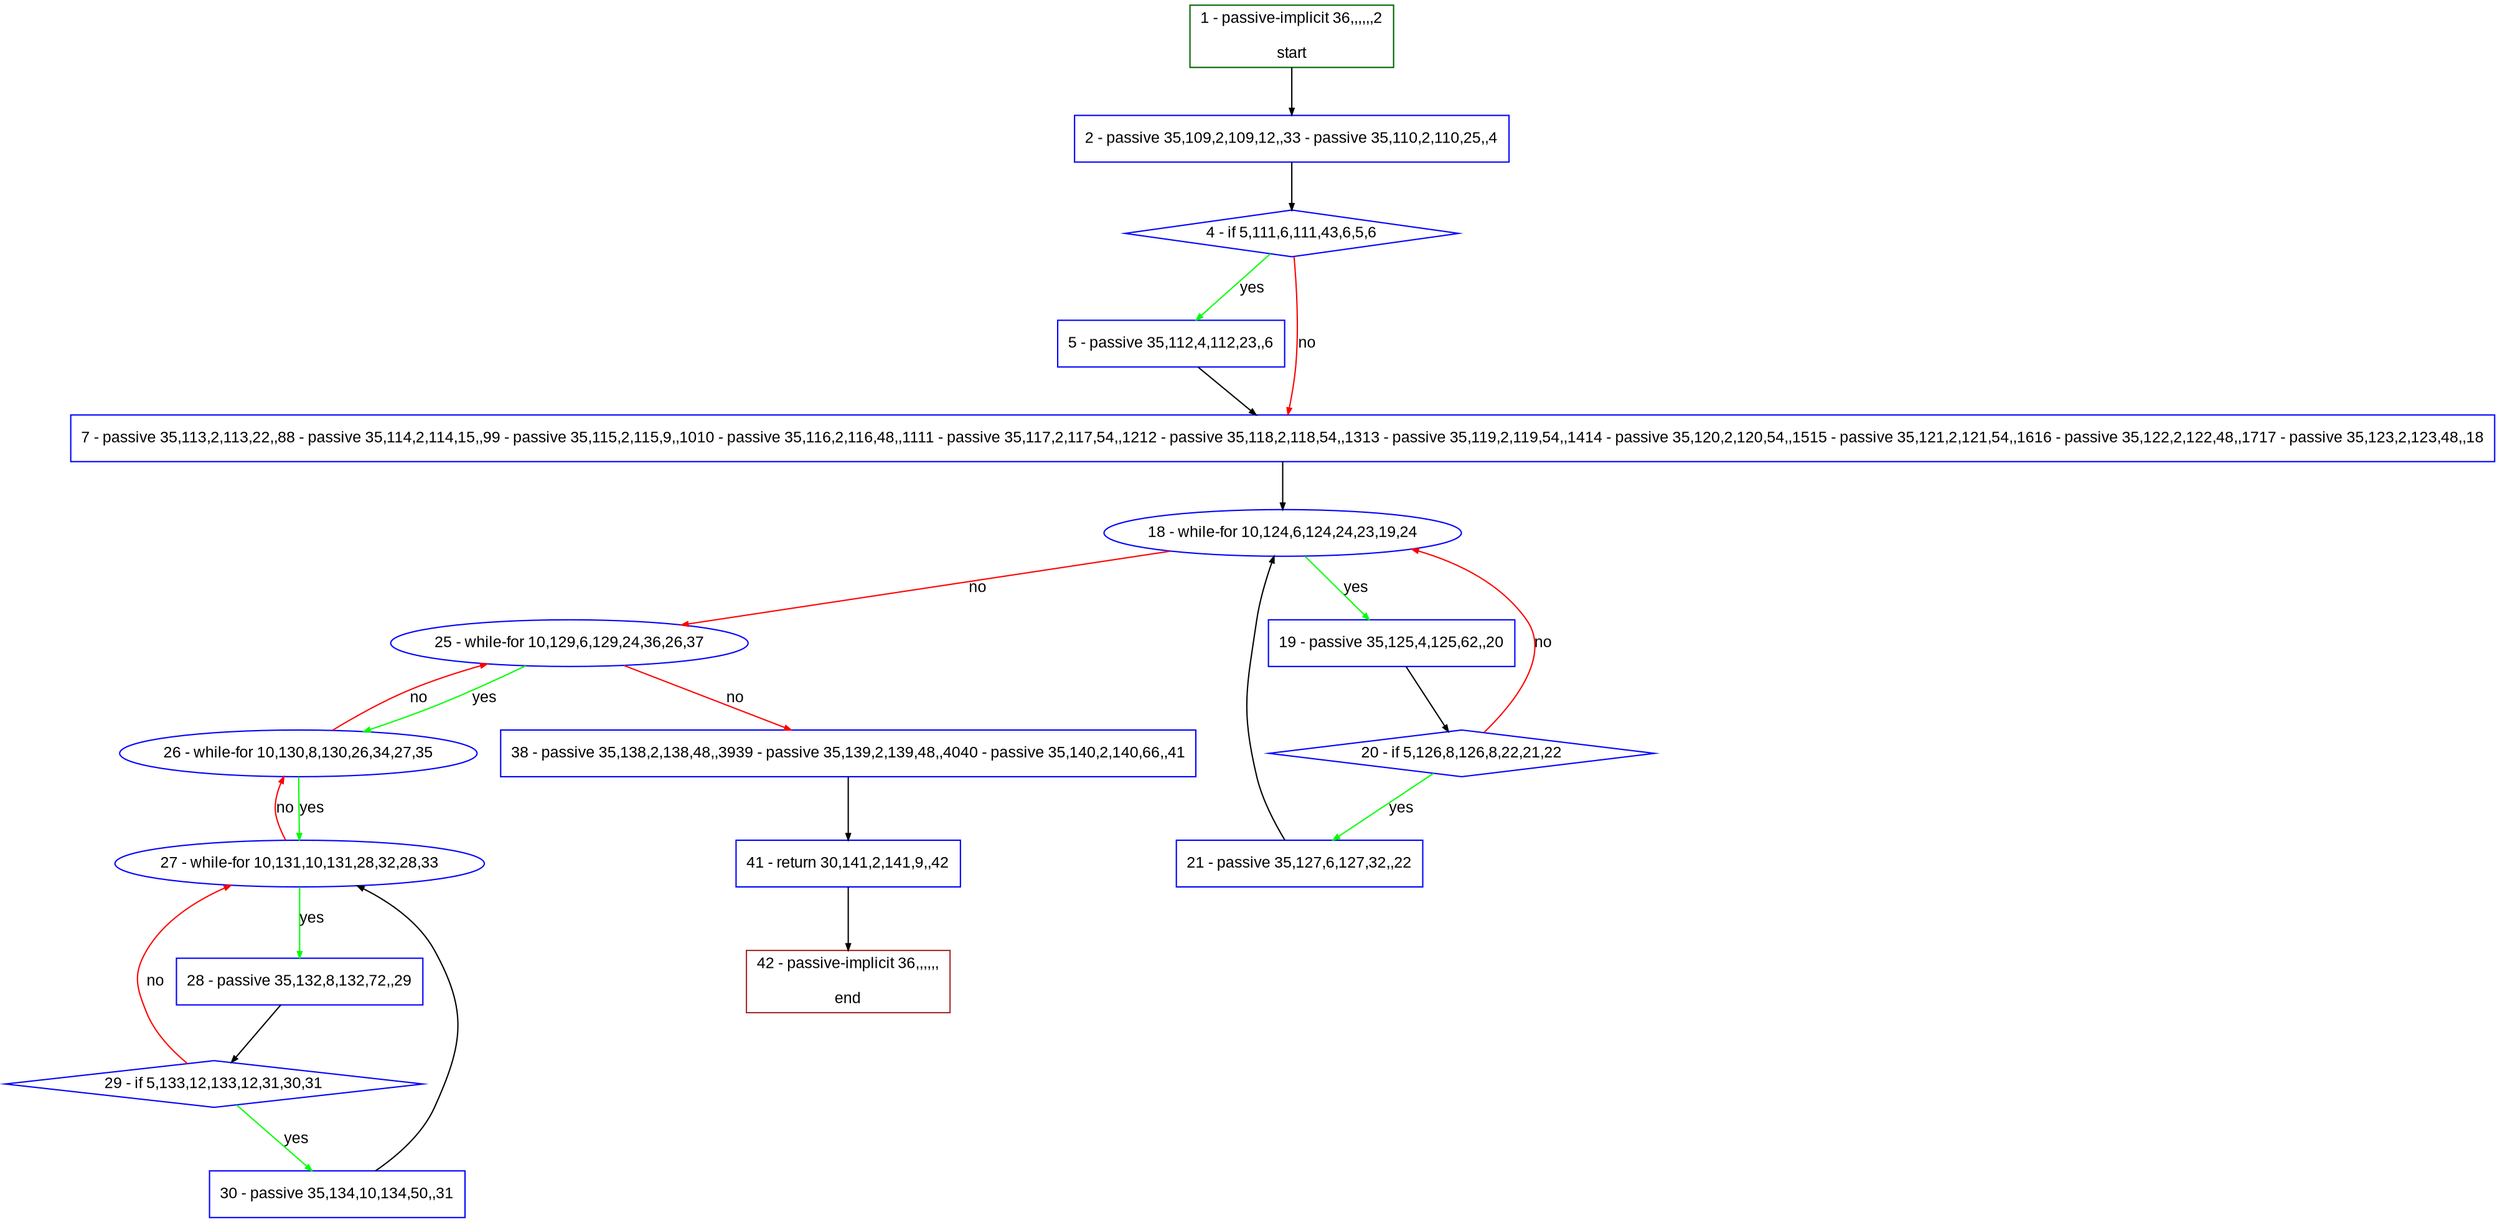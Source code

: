 digraph "" {
  graph [pack="true", label="", fontsize="12", packmode="clust", fontname="Arial", fillcolor="#FFFFCC", bgcolor="white", style="rounded,filled", compound="true"];
  node [node_initialized="no", label="", color="grey", fontsize="12", fillcolor="white", fontname="Arial", style="filled", shape="rectangle", compound="true", fixedsize="false"];
  edge [fontcolor="black", arrowhead="normal", arrowtail="none", arrowsize="0.5", ltail="", label="", color="black", fontsize="12", lhead="", fontname="Arial", dir="forward", compound="true"];
  __N1 [label="2 - passive 35,109,2,109,12,,33 - passive 35,110,2,110,25,,4", color="#0000ff", fillcolor="#ffffff", style="filled", shape="box"];
  __N2 [label="1 - passive-implicit 36,,,,,,2\n\nstart", color="#006400", fillcolor="#ffffff", style="filled", shape="box"];
  __N3 [label="4 - if 5,111,6,111,43,6,5,6", color="#0000ff", fillcolor="#ffffff", style="filled", shape="diamond"];
  __N4 [label="5 - passive 35,112,4,112,23,,6", color="#0000ff", fillcolor="#ffffff", style="filled", shape="box"];
  __N5 [label="7 - passive 35,113,2,113,22,,88 - passive 35,114,2,114,15,,99 - passive 35,115,2,115,9,,1010 - passive 35,116,2,116,48,,1111 - passive 35,117,2,117,54,,1212 - passive 35,118,2,118,54,,1313 - passive 35,119,2,119,54,,1414 - passive 35,120,2,120,54,,1515 - passive 35,121,2,121,54,,1616 - passive 35,122,2,122,48,,1717 - passive 35,123,2,123,48,,18", color="#0000ff", fillcolor="#ffffff", style="filled", shape="box"];
  __N6 [label="18 - while-for 10,124,6,124,24,23,19,24", color="#0000ff", fillcolor="#ffffff", style="filled", shape="oval"];
  __N7 [label="19 - passive 35,125,4,125,62,,20", color="#0000ff", fillcolor="#ffffff", style="filled", shape="box"];
  __N8 [label="25 - while-for 10,129,6,129,24,36,26,37", color="#0000ff", fillcolor="#ffffff", style="filled", shape="oval"];
  __N9 [label="20 - if 5,126,8,126,8,22,21,22", color="#0000ff", fillcolor="#ffffff", style="filled", shape="diamond"];
  __N10 [label="21 - passive 35,127,6,127,32,,22", color="#0000ff", fillcolor="#ffffff", style="filled", shape="box"];
  __N11 [label="26 - while-for 10,130,8,130,26,34,27,35", color="#0000ff", fillcolor="#ffffff", style="filled", shape="oval"];
  __N12 [label="38 - passive 35,138,2,138,48,,3939 - passive 35,139,2,139,48,,4040 - passive 35,140,2,140,66,,41", color="#0000ff", fillcolor="#ffffff", style="filled", shape="box"];
  __N13 [label="27 - while-for 10,131,10,131,28,32,28,33", color="#0000ff", fillcolor="#ffffff", style="filled", shape="oval"];
  __N14 [label="28 - passive 35,132,8,132,72,,29", color="#0000ff", fillcolor="#ffffff", style="filled", shape="box"];
  __N15 [label="29 - if 5,133,12,133,12,31,30,31", color="#0000ff", fillcolor="#ffffff", style="filled", shape="diamond"];
  __N16 [label="30 - passive 35,134,10,134,50,,31", color="#0000ff", fillcolor="#ffffff", style="filled", shape="box"];
  __N17 [label="41 - return 30,141,2,141,9,,42", color="#0000ff", fillcolor="#ffffff", style="filled", shape="box"];
  __N18 [label="42 - passive-implicit 36,,,,,,\n\nend", color="#a52a2a", fillcolor="#ffffff", style="filled", shape="box"];
  __N2 -> __N1 [arrowhead="normal", arrowtail="none", color="#000000", label="", dir="forward"];
  __N1 -> __N3 [arrowhead="normal", arrowtail="none", color="#000000", label="", dir="forward"];
  __N3 -> __N4 [arrowhead="normal", arrowtail="none", color="#00ff00", label="yes", dir="forward"];
  __N3 -> __N5 [arrowhead="normal", arrowtail="none", color="#ff0000", label="no", dir="forward"];
  __N4 -> __N5 [arrowhead="normal", arrowtail="none", color="#000000", label="", dir="forward"];
  __N5 -> __N6 [arrowhead="normal", arrowtail="none", color="#000000", label="", dir="forward"];
  __N6 -> __N7 [arrowhead="normal", arrowtail="none", color="#00ff00", label="yes", dir="forward"];
  __N6 -> __N8 [arrowhead="normal", arrowtail="none", color="#ff0000", label="no", dir="forward"];
  __N7 -> __N9 [arrowhead="normal", arrowtail="none", color="#000000", label="", dir="forward"];
  __N9 -> __N6 [arrowhead="normal", arrowtail="none", color="#ff0000", label="no", dir="forward"];
  __N9 -> __N10 [arrowhead="normal", arrowtail="none", color="#00ff00", label="yes", dir="forward"];
  __N10 -> __N6 [arrowhead="normal", arrowtail="none", color="#000000", label="", dir="forward"];
  __N8 -> __N11 [arrowhead="normal", arrowtail="none", color="#00ff00", label="yes", dir="forward"];
  __N11 -> __N8 [arrowhead="normal", arrowtail="none", color="#ff0000", label="no", dir="forward"];
  __N8 -> __N12 [arrowhead="normal", arrowtail="none", color="#ff0000", label="no", dir="forward"];
  __N11 -> __N13 [arrowhead="normal", arrowtail="none", color="#00ff00", label="yes", dir="forward"];
  __N13 -> __N11 [arrowhead="normal", arrowtail="none", color="#ff0000", label="no", dir="forward"];
  __N13 -> __N14 [arrowhead="normal", arrowtail="none", color="#00ff00", label="yes", dir="forward"];
  __N14 -> __N15 [arrowhead="normal", arrowtail="none", color="#000000", label="", dir="forward"];
  __N15 -> __N13 [arrowhead="normal", arrowtail="none", color="#ff0000", label="no", dir="forward"];
  __N15 -> __N16 [arrowhead="normal", arrowtail="none", color="#00ff00", label="yes", dir="forward"];
  __N16 -> __N13 [arrowhead="normal", arrowtail="none", color="#000000", label="", dir="forward"];
  __N12 -> __N17 [arrowhead="normal", arrowtail="none", color="#000000", label="", dir="forward"];
  __N17 -> __N18 [arrowhead="normal", arrowtail="none", color="#000000", label="", dir="forward"];
}
